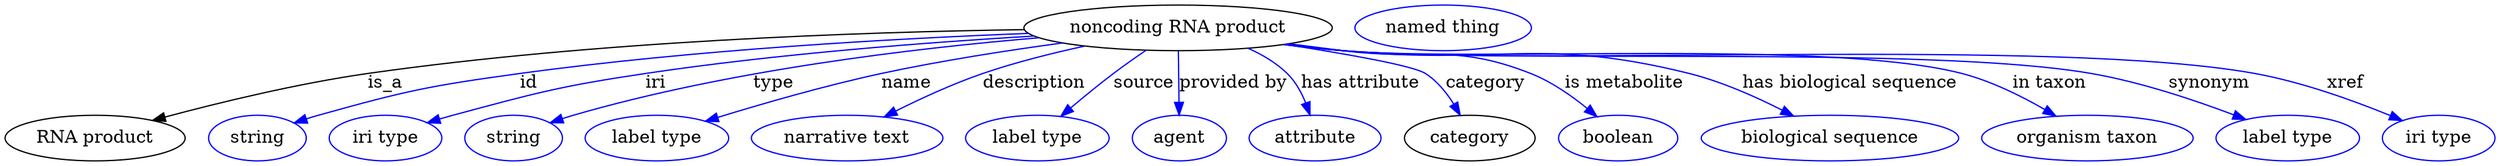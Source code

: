 digraph {
	graph [bb="0,0,1959,123"];
	node [label="\N"];
	"noncoding RNA product"	[height=0.5,
		label="noncoding RNA product",
		pos="923.84,105",
		width=3.3761];
	"RNA product"	[height=0.5,
		pos="70.844,18",
		width=1.9679];
	"noncoding RNA product" -> "RNA product"	[label=is_a,
		lp="298.84,61.5",
		pos="e,115.91,31.955 802.51,103.65 673.51,101.8 463.84,94.612 284.84,69 230.01,61.154 168.54,46.124 125.6,34.584"];
	id	[color=blue,
		height=0.5,
		label=string,
		pos="197.84,18",
		width=1.0652];
	"noncoding RNA product" -> id	[color=blue,
		label=id,
		lp="411.84,61.5",
		pos="e,226.83,29.979 805.89,100.66 700.39,96.575 541.74,87.732 404.84,69 333.34,59.216 315.35,55.425 245.84,36 242.74,35.132 239.54,34.165 \
236.34,33.146",
		style=solid];
	iri	[color=blue,
		height=0.5,
		label="iri type",
		pos="298.84,18",
		width=1.2277];
	"noncoding RNA product" -> iri	[color=blue,
		label=iri,
		lp="511.84,61.5",
		pos="e,332.12,29.991 810.18,98.598 725.41,93.583 606.95,84.494 503.84,69 435.91,58.792 419.23,53.665 352.84,36 349.26,35.047 345.56,34.005 \
341.86,32.922",
		style=solid];
	type	[color=blue,
		height=0.5,
		label=string,
		pos="399.84,18",
		width=1.0652];
	"noncoding RNA product" -> type	[color=blue,
		label=type,
		lp="604.84,61.5",
		pos="e,428.48,30.023 814.02,97.161 716.13,88.999 569.75,71.678 446.84,36 443.94,35.156 440.95,34.227 437.96,33.251",
		style=solid];
	name	[color=blue,
		height=0.5,
		label="label type",
		pos="512.84,18",
		width=1.5707];
	"noncoding RNA product" -> name	[color=blue,
		label=name,
		lp="709.84,61.5",
		pos="e,551.16,31.346 832.51,93.075 789.07,87.182 736.53,79.043 689.84,69 645.61,59.485 596.13,45.188 560.75,34.315",
		style=solid];
	description	[color=blue,
		height=0.5,
		label="narrative text",
		pos="662.84,18",
		width=2.0943];
	"noncoding RNA product" -> description	[color=blue,
		label=description,
		lp="810.34,61.5",
		pos="e,692.12,34.76 850.1,90.588 824.37,85.033 795.52,77.804 769.84,69 746.4,60.962 721.25,49.37 701.22,39.37",
		style=solid];
	source	[color=blue,
		height=0.5,
		label="label type",
		pos="812.84,18",
		width=1.5707];
	"noncoding RNA product" -> source	[color=blue,
		label=source,
		lp="896.84,61.5",
		pos="e,831.39,35.223 898.61,87.367 890.29,81.701 881.06,75.223 872.84,69 861.58,60.474 849.55,50.609 839.25,41.906",
		style=solid];
	"provided by"	[color=blue,
		height=0.5,
		label=agent,
		pos="924.84,18",
		width=1.0291];
	"noncoding RNA product" -> "provided by"	[color=blue,
		label="provided by",
		lp="967.34,61.5",
		pos="e,924.64,36.175 924.05,86.799 924.18,75.163 924.37,59.548 924.52,46.237",
		style=solid];
	"has attribute"	[color=blue,
		height=0.5,
		label=attribute,
		pos="1031.8,18",
		width=1.4443];
	"noncoding RNA product" -> "has attribute"	[color=blue,
		label="has attribute",
		lp="1067.8,61.5",
		pos="e,1027.8,36.207 979.03,88.892 990.21,83.922 1001.2,77.428 1009.8,69 1016.4,62.632 1021.1,53.979 1024.5,45.661",
		style=solid];
	category	[height=0.5,
		pos="1152.8,18",
		width=1.4263];
	"noncoding RNA product" -> category	[color=blue,
		label=category,
		lp="1166.3,61.5",
		pos="e,1145.6,36.05 1008.2,91.961 1056.4,84.533 1109.2,75.26 1118.8,69 1127.9,63.147 1135.1,53.974 1140.6,45.075",
		style=solid];
	"is metabolite"	[color=blue,
		height=0.5,
		label=boolean,
		pos="1268.8,18",
		width=1.2999];
	"noncoding RNA product" -> "is metabolite"	[color=blue,
		label="is metabolite",
		lp="1274.8,61.5",
		pos="e,1252.5,35.114 1011.2,92.462 1025.5,90.613 1040.1,88.738 1053.8,87 1119.6,78.704 1140.3,93.644 1201.8,69 1217.5,62.728 1232.7,51.85 \
1244.7,41.839",
		style=solid];
	"has biological sequence"	[color=blue,
		height=0.5,
		label="biological sequence",
		pos="1434.8,18",
		width=2.8164];
	"noncoding RNA product" -> "has biological sequence"	[color=blue,
		label="has biological sequence",
		lp="1451.3,61.5",
		pos="e,1406.7,35.353 1008.7,92.106 1023.7,90.229 1039.2,88.437 1053.8,87 1174.4,75.139 1208.4,98.748 1325.8,69 1350.9,62.661 1377.2,50.73 \
1397.8,40.113",
		style=solid];
	"in taxon"	[color=blue,
		height=0.5,
		label="organism taxon",
		pos="1637.8,18",
		width=2.3109];
	"noncoding RNA product" -> "in taxon"	[color=blue,
		label="in taxon",
		lp="1608.8,61.5",
		pos="e,1613.3,35.362 1007.6,91.878 1023,89.99 1038.9,88.253 1053.8,87 1161.5,77.984 1435.2,96.198 1539.8,69 1562.6,63.079 1586.2,51.278 \
1604.5,40.628",
		style=solid];
	synonym	[color=blue,
		height=0.5,
		label="label type",
		pos="1795.8,18",
		width=1.5707];
	"noncoding RNA product" -> synonym	[color=blue,
		label=synonym,
		lp="1734.8,61.5",
		pos="e,1762.9,32.719 1007.3,91.842 1022.7,89.945 1038.8,88.214 1053.8,87 1184.2,76.512 1513.1,91.409 1641.8,69 1680.6,62.261 1723,47.961 \
1753.4,36.373",
		style=solid];
	xref	[color=blue,
		height=0.5,
		label="iri type",
		pos="1914.8,18",
		width=1.2277];
	"noncoding RNA product" -> xref	[color=blue,
		label=xref,
		lp="1841.3,61.5",
		pos="e,1886.3,31.857 1006.9,91.816 1022.5,89.909 1038.6,88.182 1053.8,87 1212.7,74.65 1614,97.479 1770.8,69 1807.9,62.274 1848.2,47.588 \
1876.7,35.863",
		style=solid];
	"named thing_category"	[color=blue,
		height=0.5,
		label="named thing",
		pos="1132.8,105",
		width=1.9318];
}
